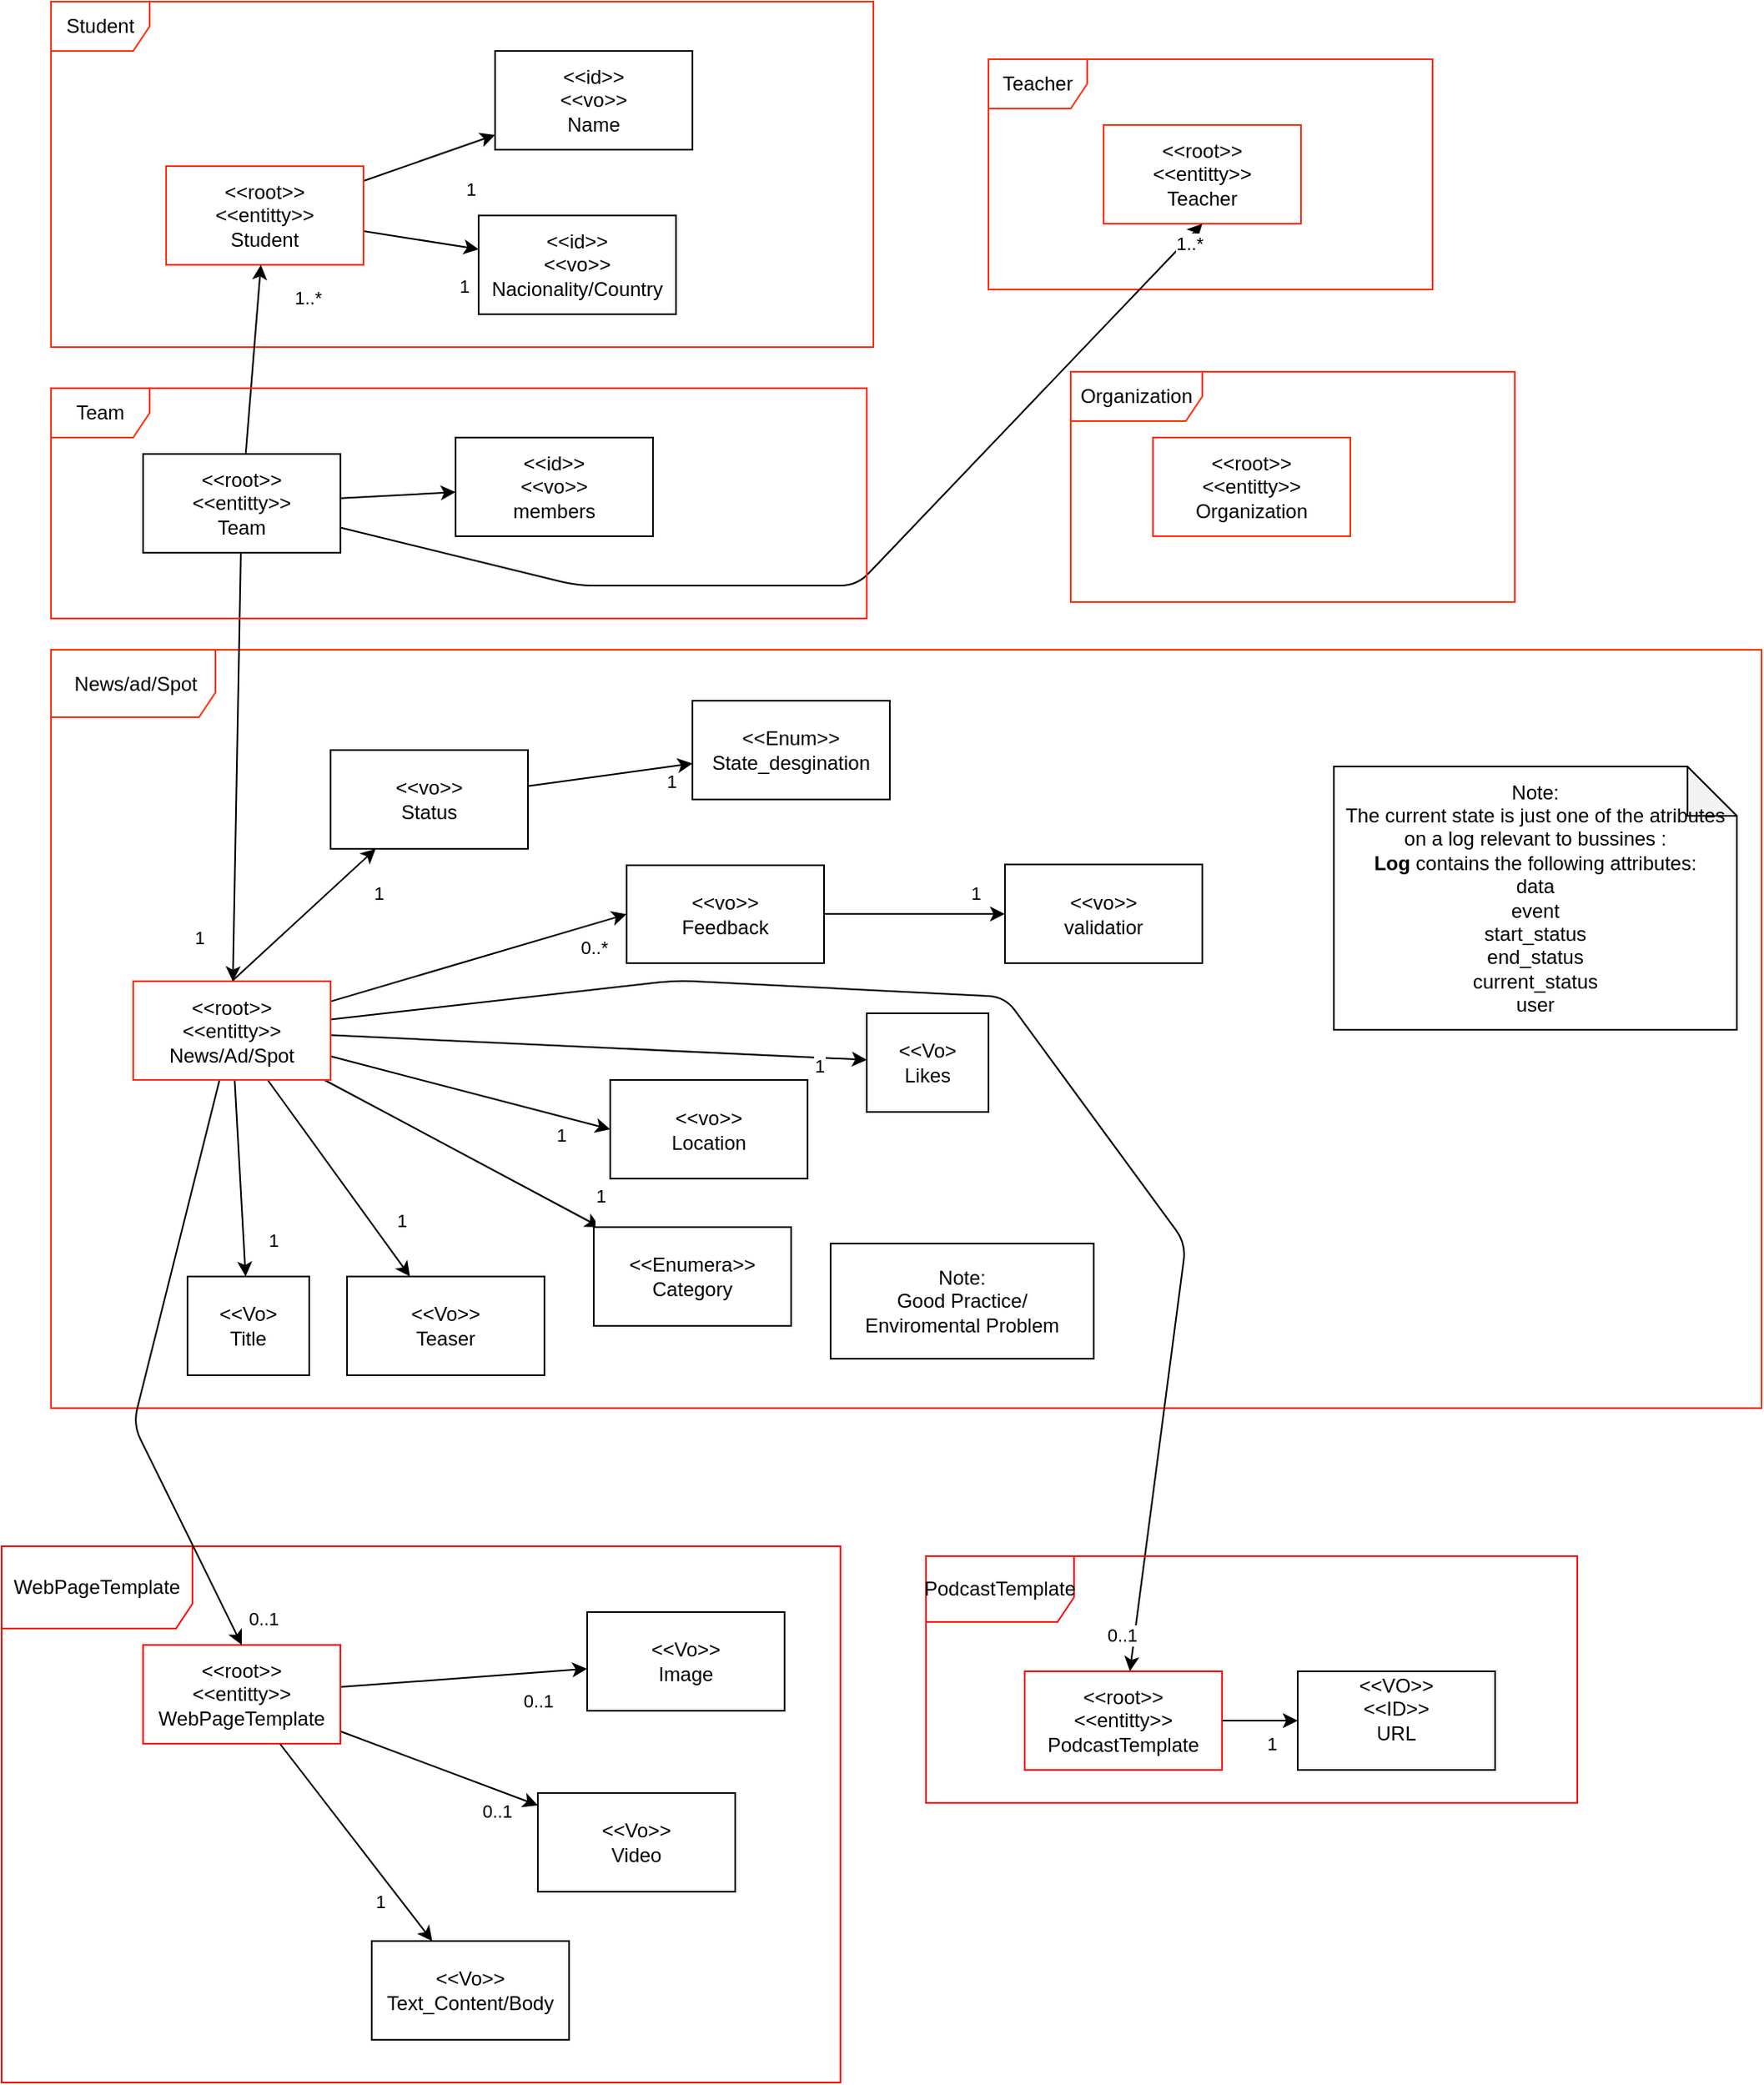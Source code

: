 <mxfile>
    <diagram id="D3sRz6WudV78egM3DdaS" name="Page-1">
        <mxGraphModel dx="751" dy="875" grid="1" gridSize="10" guides="1" tooltips="1" connect="1" arrows="1" fold="1" page="1" pageScale="1" pageWidth="827" pageHeight="1169" background="#ffffff" math="0" shadow="0">
            <root>
                <mxCell id="0"/>
                <mxCell id="1" parent="0"/>
                <mxCell id="30" value="" style="edgeStyle=none;html=1;" parent="1" source="31" target="29" edge="1">
                    <mxGeometry relative="1" as="geometry">
                        <mxPoint x="210" y="1341.0" as="sourcePoint"/>
                    </mxGeometry>
                </mxCell>
                <mxCell id="99" value="1" style="edgeLabel;html=1;align=center;verticalAlign=middle;resizable=0;points=[];" parent="30" vertex="1" connectable="0">
                    <mxGeometry x="0.651" y="-3" relative="1" as="geometry">
                        <mxPoint x="4" y="5" as="offset"/>
                    </mxGeometry>
                </mxCell>
                <mxCell id="32" value="" style="edgeStyle=none;html=1;exitX=0.5;exitY=0;exitDx=0;exitDy=0;" parent="1" source="69" target="31" edge="1">
                    <mxGeometry relative="1" as="geometry">
                        <mxPoint x="210" y="1312.636" as="sourcePoint"/>
                    </mxGeometry>
                </mxCell>
                <mxCell id="33" value="1" style="edgeLabel;html=1;align=center;verticalAlign=middle;resizable=0;points=[];" parent="32" vertex="1" connectable="0">
                    <mxGeometry x="0.608" y="2" relative="1" as="geometry">
                        <mxPoint x="20" y="12" as="offset"/>
                    </mxGeometry>
                </mxCell>
                <mxCell id="29" value="&lt;div&gt;&amp;lt;&amp;lt;Enum&amp;gt;&amp;gt;&lt;/div&gt;State_desgination" style="whiteSpace=wrap;html=1;rounded=0;" parent="1" vertex="1">
                    <mxGeometry x="450" y="1240" width="120" height="60" as="geometry"/>
                </mxCell>
                <mxCell id="187" value="1" style="edgeStyle=none;html=1;" parent="1" source="192" target="191" edge="1">
                    <mxGeometry x="0.676" y="13" relative="1" as="geometry">
                        <mxPoint x="420" y="1250" as="targetPoint"/>
                        <mxPoint as="offset"/>
                    </mxGeometry>
                </mxCell>
                <mxCell id="190" value="" style="edgeStyle=none;html=1;entryX=0;entryY=0.5;entryDx=0;entryDy=0;" parent="1" source="69" target="192" edge="1">
                    <mxGeometry relative="1" as="geometry">
                        <mxPoint x="380" y="1293.75" as="targetPoint"/>
                    </mxGeometry>
                </mxCell>
                <mxCell id="239" value="0..*" style="edgeLabel;html=1;align=center;verticalAlign=middle;resizable=0;points=[];" vertex="1" connectable="0" parent="190">
                    <mxGeometry x="0.876" y="-3" relative="1" as="geometry">
                        <mxPoint x="-10" y="14" as="offset"/>
                    </mxGeometry>
                </mxCell>
                <mxCell id="31" value="&amp;lt;&amp;lt;vo&amp;gt;&amp;gt;&lt;div&gt;Status&lt;/div&gt;" style="whiteSpace=wrap;html=1;rounded=0;" parent="1" vertex="1">
                    <mxGeometry x="230" y="1270" width="120" height="60" as="geometry"/>
                </mxCell>
                <mxCell id="54" value="" style="edgeStyle=none;html=1;" parent="1" source="47" target="53" edge="1">
                    <mxGeometry relative="1" as="geometry"/>
                </mxCell>
                <mxCell id="130" value="1" style="edgeLabel;html=1;align=center;verticalAlign=middle;resizable=0;points=[];" parent="54" vertex="1" connectable="0">
                    <mxGeometry x="0.404" y="-5" relative="1" as="geometry">
                        <mxPoint x="-1" y="8" as="offset"/>
                    </mxGeometry>
                </mxCell>
                <mxCell id="56" value="" style="edgeStyle=none;html=1;" parent="1" source="47" target="55" edge="1">
                    <mxGeometry relative="1" as="geometry"/>
                </mxCell>
                <mxCell id="108" value="0..1" style="edgeLabel;html=1;align=center;verticalAlign=middle;resizable=0;points=[];" parent="56" vertex="1" connectable="0">
                    <mxGeometry x="0.601" relative="1" as="geometry">
                        <mxPoint y="17" as="offset"/>
                    </mxGeometry>
                </mxCell>
                <mxCell id="61" value="" style="edgeStyle=none;html=1;" parent="1" source="47" target="60" edge="1">
                    <mxGeometry relative="1" as="geometry"/>
                </mxCell>
                <mxCell id="103" value="0..1" style="edgeLabel;html=1;align=center;verticalAlign=middle;resizable=0;points=[];" parent="61" vertex="1" connectable="0">
                    <mxGeometry x="0.711" y="-1" relative="1" as="geometry">
                        <mxPoint x="-7" y="9" as="offset"/>
                    </mxGeometry>
                </mxCell>
                <mxCell id="47" value="&amp;lt;&amp;lt;root&amp;gt;&amp;gt;&lt;div&gt;&amp;lt;&amp;lt;entitty&amp;gt;&amp;gt;&lt;/div&gt;&lt;div&gt;WebPageTemplate&lt;/div&gt;" style="rounded=0;whiteSpace=wrap;html=1;strokeColor=light-dark(#fb0404, #ededed);" parent="1" vertex="1">
                    <mxGeometry x="116" y="1814" width="120" height="60" as="geometry"/>
                </mxCell>
                <mxCell id="53" value="&amp;lt;&amp;lt;Vo&amp;gt;&amp;gt;&lt;div&gt;Text_Content/Body&lt;/div&gt;" style="whiteSpace=wrap;html=1;rounded=0;" parent="1" vertex="1">
                    <mxGeometry x="255" y="1994" width="120" height="60" as="geometry"/>
                </mxCell>
                <mxCell id="55" value="&amp;lt;&amp;lt;Vo&amp;gt;&amp;gt;&lt;div&gt;Image&lt;/div&gt;" style="whiteSpace=wrap;html=1;rounded=0;" parent="1" vertex="1">
                    <mxGeometry x="386" y="1794" width="120" height="60" as="geometry"/>
                </mxCell>
                <mxCell id="58" value="WebPageTemplate" style="shape=umlFrame;whiteSpace=wrap;html=1;pointerEvents=0;strokeColor=light-dark(#ff0a0a, #ededed);width=116;height=50;" parent="1" vertex="1">
                    <mxGeometry x="30" y="1754" width="510" height="326" as="geometry"/>
                </mxCell>
                <mxCell id="59" value="Student" style="shape=umlFrame;whiteSpace=wrap;html=1;pointerEvents=0;strokeColor=#FF300D;" parent="1" vertex="1">
                    <mxGeometry x="60" y="815" width="500" height="210" as="geometry"/>
                </mxCell>
                <mxCell id="60" value="&amp;lt;&amp;lt;Vo&amp;gt;&amp;gt;&lt;div&gt;Video&lt;/div&gt;" style="whiteSpace=wrap;html=1;strokeColor=light-dark(#000000,#EDEDED);rounded=0;" parent="1" vertex="1">
                    <mxGeometry x="356" y="1904" width="120" height="60" as="geometry"/>
                </mxCell>
                <mxCell id="65" value="Note: &lt;br&gt;The current state is just one of the atributes on a log relevant to bussines :&lt;br&gt;&lt;b&gt;Log&lt;/b&gt; contains the following attributes:&lt;div&gt;data&lt;/div&gt;&lt;div&gt;event&lt;/div&gt;&lt;div&gt;start_status&lt;/div&gt;&lt;div&gt;end_status&lt;/div&gt;&lt;div&gt;current_status&lt;/div&gt;&lt;div&gt;user&lt;/div&gt;" style="shape=note;whiteSpace=wrap;html=1;backgroundOutline=1;darkOpacity=0.05;" parent="1" vertex="1">
                    <mxGeometry x="840" y="1280" width="245" height="160" as="geometry"/>
                </mxCell>
                <mxCell id="67" value="&amp;nbsp;News/ad/Spot" style="shape=umlFrame;whiteSpace=wrap;html=1;pointerEvents=0;strokeColor=#FF300D;width=100;height=41;" parent="1" vertex="1">
                    <mxGeometry x="60" y="1209" width="1040" height="461" as="geometry"/>
                </mxCell>
                <mxCell id="181" style="edgeStyle=none;html=1;entryX=0.5;entryY=0;entryDx=0;entryDy=0;" parent="1" source="69" target="47" edge="1">
                    <mxGeometry relative="1" as="geometry">
                        <mxPoint x="141.616" y="1480" as="sourcePoint"/>
                        <mxPoint x="200" y="1770" as="targetPoint"/>
                        <Array as="points">
                            <mxPoint x="110" y="1680"/>
                        </Array>
                    </mxGeometry>
                </mxCell>
                <mxCell id="182" value="0..1" style="edgeLabel;html=1;align=center;verticalAlign=middle;resizable=0;points=[];" parent="181" vertex="1" connectable="0">
                    <mxGeometry x="0.766" y="-1" relative="1" as="geometry">
                        <mxPoint x="33" y="22" as="offset"/>
                    </mxGeometry>
                </mxCell>
                <mxCell id="183" style="edgeStyle=none;html=1;" parent="1" source="69" target="94" edge="1">
                    <mxGeometry relative="1" as="geometry">
                        <Array as="points">
                            <mxPoint x="440" y="1410"/>
                            <mxPoint x="640" y="1420"/>
                            <mxPoint x="750" y="1570"/>
                        </Array>
                    </mxGeometry>
                </mxCell>
                <mxCell id="185" value="0..1" style="edgeLabel;html=1;align=center;verticalAlign=middle;resizable=0;points=[];" parent="183" vertex="1" connectable="0">
                    <mxGeometry x="0.915" y="-2" relative="1" as="geometry">
                        <mxPoint x="-8" y="14" as="offset"/>
                    </mxGeometry>
                </mxCell>
                <mxCell id="209" value="1&lt;div&gt;&lt;br&gt;&lt;/div&gt;" style="edgeStyle=none;html=1;" edge="1" parent="1" source="69" target="208">
                    <mxGeometry x="0.941" y="11" relative="1" as="geometry">
                        <mxPoint as="offset"/>
                    </mxGeometry>
                </mxCell>
                <mxCell id="223" value="1" style="edgeStyle=none;html=1;" edge="1" parent="1" source="69" target="222">
                    <mxGeometry x="0.589" y="16" relative="1" as="geometry">
                        <mxPoint as="offset"/>
                    </mxGeometry>
                </mxCell>
                <mxCell id="224" style="edgeStyle=none;html=1;" edge="1" parent="1" source="69" target="221">
                    <mxGeometry relative="1" as="geometry"/>
                </mxCell>
                <mxCell id="225" value="1" style="edgeLabel;html=1;align=center;verticalAlign=middle;resizable=0;points=[];" vertex="1" connectable="0" parent="224">
                    <mxGeometry x="0.371" y="-2" relative="1" as="geometry">
                        <mxPoint x="21" y="15" as="offset"/>
                    </mxGeometry>
                </mxCell>
                <mxCell id="235" style="edgeStyle=none;html=1;entryX=0;entryY=0.5;entryDx=0;entryDy=0;" edge="1" parent="1" source="69" target="234">
                    <mxGeometry relative="1" as="geometry"/>
                </mxCell>
                <mxCell id="236" value="1" style="edgeLabel;html=1;align=center;verticalAlign=middle;resizable=0;points=[];" vertex="1" connectable="0" parent="235">
                    <mxGeometry x="0.664" y="-1" relative="1" as="geometry">
                        <mxPoint x="-1" y="10" as="offset"/>
                    </mxGeometry>
                </mxCell>
                <mxCell id="243" style="edgeStyle=none;html=1;" edge="1" parent="1" source="69" target="242">
                    <mxGeometry relative="1" as="geometry"/>
                </mxCell>
                <mxCell id="244" value="1" style="edgeLabel;html=1;align=center;verticalAlign=middle;resizable=0;points=[];" vertex="1" connectable="0" parent="243">
                    <mxGeometry x="0.818" y="-5" relative="1" as="geometry">
                        <mxPoint x="1" as="offset"/>
                    </mxGeometry>
                </mxCell>
                <mxCell id="69" value="&amp;lt;&amp;lt;root&amp;gt;&amp;gt;&lt;div&gt;&amp;lt;&amp;lt;entitty&amp;gt;&amp;gt;&lt;/div&gt;&lt;div&gt;News/Ad/Spot&lt;/div&gt;" style="rounded=0;whiteSpace=wrap;html=1;strokeColor=#FF300D;" parent="1" vertex="1">
                    <mxGeometry x="110" y="1410.5" width="120" height="60" as="geometry"/>
                </mxCell>
                <mxCell id="211" value="" style="edgeStyle=none;html=1;" edge="1" parent="1" source="70" target="210">
                    <mxGeometry relative="1" as="geometry"/>
                </mxCell>
                <mxCell id="212" value="1" style="edgeLabel;html=1;align=center;verticalAlign=middle;resizable=0;points=[];" vertex="1" connectable="0" parent="211">
                    <mxGeometry x="0.088" y="1" relative="1" as="geometry">
                        <mxPoint x="22" y="21" as="offset"/>
                    </mxGeometry>
                </mxCell>
                <mxCell id="230" style="edgeStyle=none;html=1;" edge="1" parent="1" source="70" target="229">
                    <mxGeometry relative="1" as="geometry"/>
                </mxCell>
                <mxCell id="231" value="1&lt;div&gt;&lt;br&gt;&lt;/div&gt;" style="edgeLabel;html=1;align=center;verticalAlign=middle;resizable=0;points=[];" vertex="1" connectable="0" parent="230">
                    <mxGeometry x="0.107" y="-1" relative="1" as="geometry">
                        <mxPoint x="22" y="33" as="offset"/>
                    </mxGeometry>
                </mxCell>
                <mxCell id="70" value="&amp;lt;&amp;lt;root&amp;gt;&amp;gt;&lt;div&gt;&amp;lt;&amp;lt;entitty&amp;gt;&amp;gt;&lt;/div&gt;&lt;div&gt;Student&lt;/div&gt;" style="rounded=0;whiteSpace=wrap;html=1;strokeColor=#FF300D;" parent="1" vertex="1">
                    <mxGeometry x="130" y="915" width="120" height="60" as="geometry"/>
                </mxCell>
                <mxCell id="74" value="Teacher" style="shape=umlFrame;whiteSpace=wrap;html=1;pointerEvents=0;strokeColor=#FF300D;" parent="1" vertex="1">
                    <mxGeometry x="630" y="850" width="270" height="140" as="geometry"/>
                </mxCell>
                <mxCell id="75" value="&amp;lt;&amp;lt;root&amp;gt;&amp;gt;&lt;div&gt;&amp;lt;&amp;lt;entitty&amp;gt;&amp;gt;&lt;/div&gt;&lt;div&gt;Teacher&lt;/div&gt;" style="rounded=0;whiteSpace=wrap;html=1;strokeColor=#FF300D;" parent="1" vertex="1">
                    <mxGeometry x="700" y="890" width="120" height="60" as="geometry"/>
                </mxCell>
                <mxCell id="115" style="edgeStyle=none;html=1;" parent="1" source="85" target="70" edge="1">
                    <mxGeometry relative="1" as="geometry"/>
                </mxCell>
                <mxCell id="118" value="1..*" style="edgeLabel;html=1;align=center;verticalAlign=middle;resizable=0;points=[];" parent="115" vertex="1" connectable="0">
                    <mxGeometry x="0.592" y="-2" relative="1" as="geometry">
                        <mxPoint x="28" y="-4" as="offset"/>
                    </mxGeometry>
                </mxCell>
                <mxCell id="116" style="edgeStyle=none;html=1;entryX=0.5;entryY=1;entryDx=0;entryDy=0;" parent="1" source="85" target="75" edge="1">
                    <mxGeometry relative="1" as="geometry">
                        <Array as="points">
                            <mxPoint x="380" y="1170"/>
                            <mxPoint x="550" y="1170"/>
                        </Array>
                    </mxGeometry>
                </mxCell>
                <mxCell id="117" value="1..*" style="edgeLabel;html=1;align=center;verticalAlign=middle;resizable=0;points=[];" parent="116" vertex="1" connectable="0">
                    <mxGeometry x="0.841" y="-2" relative="1" as="geometry">
                        <mxPoint x="24" y="-25" as="offset"/>
                    </mxGeometry>
                </mxCell>
                <mxCell id="135" style="edgeStyle=none;html=1;" parent="1" source="85" target="69" edge="1">
                    <mxGeometry relative="1" as="geometry"/>
                </mxCell>
                <mxCell id="136" value="1" style="edgeLabel;html=1;align=center;verticalAlign=middle;resizable=0;points=[];" parent="135" vertex="1" connectable="0">
                    <mxGeometry x="0.668" relative="1" as="geometry">
                        <mxPoint x="-22" y="16" as="offset"/>
                    </mxGeometry>
                </mxCell>
                <mxCell id="248" style="edgeStyle=none;html=1;" edge="1" parent="1" source="85" target="247">
                    <mxGeometry relative="1" as="geometry"/>
                </mxCell>
                <mxCell id="85" value="&lt;span style=&quot;color: rgb(0, 0, 0);&quot;&gt;&amp;lt;&amp;lt;root&amp;gt;&amp;gt;&lt;/span&gt;&lt;div style=&quot;scrollbar-color: light-dark(#e2e2e2, #4b4b4b)&lt;br/&gt;&#x9;&#x9;&#x9;&#x9;&#x9;light-dark(#fbfbfb, var(--dark-panel-color));&quot;&gt;&amp;lt;&amp;lt;entitty&amp;gt;&amp;gt;&lt;/div&gt;&lt;div style=&quot;scrollbar-color: light-dark(#e2e2e2, #4b4b4b)&lt;br/&gt;&#x9;&#x9;&#x9;&#x9;&#x9;light-dark(#fbfbfb, var(--dark-panel-color));&quot;&gt;Team&lt;/div&gt;" style="whiteSpace=wrap;html=1;rounded=0;" parent="1" vertex="1">
                    <mxGeometry x="116" y="1090" width="120" height="60" as="geometry"/>
                </mxCell>
                <mxCell id="93" value="PodcastTemplate" style="shape=umlFrame;whiteSpace=wrap;html=1;pointerEvents=0;strokeColor=light-dark(#ff0a0a, #ededed);width=90;height=40;" parent="1" vertex="1">
                    <mxGeometry x="592" y="1760" width="396" height="150" as="geometry"/>
                </mxCell>
                <mxCell id="163" style="edgeStyle=none;html=1;" parent="1" source="94" target="162" edge="1">
                    <mxGeometry relative="1" as="geometry"/>
                </mxCell>
                <mxCell id="170" value="1" style="edgeLabel;html=1;align=center;verticalAlign=middle;resizable=0;points=[];" parent="163" vertex="1" connectable="0">
                    <mxGeometry x="0.53" y="-2" relative="1" as="geometry">
                        <mxPoint x="-5" y="12" as="offset"/>
                    </mxGeometry>
                </mxCell>
                <mxCell id="94" value="&amp;lt;&amp;lt;root&amp;gt;&amp;gt;&lt;div&gt;&amp;lt;&amp;lt;entitty&amp;gt;&amp;gt;&lt;/div&gt;&lt;div&gt;PodcastTemplate&lt;/div&gt;" style="rounded=0;whiteSpace=wrap;html=1;strokeColor=light-dark(#fb0404, #ededed);" parent="1" vertex="1">
                    <mxGeometry x="652" y="1830" width="120" height="60" as="geometry"/>
                </mxCell>
                <mxCell id="162" value="&amp;lt;&amp;lt;VO&amp;gt;&amp;gt;&lt;div&gt;&amp;lt;&amp;lt;ID&amp;gt;&amp;gt;&lt;/div&gt;&lt;div&gt;URL&lt;/div&gt;&lt;div&gt;&lt;br&gt;&lt;/div&gt;" style="whiteSpace=wrap;html=1;rounded=0;" parent="1" vertex="1">
                    <mxGeometry x="818" y="1830" width="120" height="60" as="geometry"/>
                </mxCell>
                <mxCell id="191" value="&amp;lt;&amp;lt;vo&amp;gt;&amp;gt;&lt;div&gt;validatior&lt;/div&gt;" style="whiteSpace=wrap;html=1;rounded=0;" parent="1" vertex="1">
                    <mxGeometry x="640" y="1339.5" width="120" height="60" as="geometry"/>
                </mxCell>
                <mxCell id="192" value="&amp;lt;&amp;lt;vo&amp;gt;&amp;gt;&lt;div&gt;Feedback&lt;/div&gt;" style="whiteSpace=wrap;html=1;rounded=0;" parent="1" vertex="1">
                    <mxGeometry x="410" y="1340" width="120" height="59.5" as="geometry"/>
                </mxCell>
                <mxCell id="202" value="Team" style="shape=umlFrame;whiteSpace=wrap;html=1;pointerEvents=0;strokeColor=#FF300D;" parent="1" vertex="1">
                    <mxGeometry x="60" y="1050" width="496" height="140" as="geometry"/>
                </mxCell>
                <mxCell id="208" value="&amp;lt;&amp;lt;Enumera&amp;gt;&amp;gt;&lt;div&gt;Category&lt;/div&gt;" style="whiteSpace=wrap;html=1;strokeColor=light-dark(#000000,#EDEDED);rounded=0;" vertex="1" parent="1">
                    <mxGeometry x="390" y="1560" width="120" height="60" as="geometry"/>
                </mxCell>
                <mxCell id="210" value="&amp;lt;&amp;lt;id&amp;gt;&amp;gt;&lt;div&gt;&lt;span style=&quot;background-color: transparent;&quot;&gt;&amp;lt;&amp;lt;vo&amp;gt;&amp;gt;&lt;/span&gt;&lt;/div&gt;&lt;div&gt;Name&lt;/div&gt;" style="rounded=0;whiteSpace=wrap;html=1;strokeColor=#000000;" vertex="1" parent="1">
                    <mxGeometry x="330" y="845" width="120" height="60" as="geometry"/>
                </mxCell>
                <mxCell id="217" value="Organization" style="shape=umlFrame;whiteSpace=wrap;html=1;pointerEvents=0;strokeColor=#FF300D;width=80;height=30;" vertex="1" parent="1">
                    <mxGeometry x="680" y="1040" width="270" height="140" as="geometry"/>
                </mxCell>
                <mxCell id="218" value="&amp;lt;&amp;lt;root&amp;gt;&amp;gt;&lt;div&gt;&amp;lt;&amp;lt;entitty&amp;gt;&amp;gt;&lt;/div&gt;&lt;div&gt;Organization&lt;/div&gt;" style="rounded=0;whiteSpace=wrap;html=1;strokeColor=#FF300D;" vertex="1" parent="1">
                    <mxGeometry x="730" y="1080" width="120" height="60" as="geometry"/>
                </mxCell>
                <mxCell id="221" value="&amp;lt;&amp;lt;Vo&amp;gt;&lt;div&gt;Title&lt;/div&gt;" style="whiteSpace=wrap;html=1;strokeColor=light-dark(#000000,#EDEDED);rounded=0;" vertex="1" parent="1">
                    <mxGeometry x="143" y="1590" width="74" height="60" as="geometry"/>
                </mxCell>
                <mxCell id="222" value="&amp;lt;&amp;lt;Vo&amp;gt;&amp;gt;&lt;div&gt;Teaser&lt;/div&gt;" style="whiteSpace=wrap;html=1;strokeColor=light-dark(#000000,#EDEDED);rounded=0;" vertex="1" parent="1">
                    <mxGeometry x="240" y="1590" width="120" height="60" as="geometry"/>
                </mxCell>
                <mxCell id="228" value="Note:&lt;div&gt;&lt;span style=&quot;color: rgb(0, 0, 0);&quot;&gt;Good Practice/&lt;/span&gt;&lt;div&gt;&lt;span style=&quot;background-color: transparent;&quot;&gt;Enviromental Problem&lt;/span&gt;&lt;/div&gt;&lt;/div&gt;" style="shape=note;whiteSpace=wrap;html=1;backgroundOutline=1;darkOpacity=0.05;size=0;" vertex="1" parent="1">
                    <mxGeometry x="534" y="1570" width="160" height="70" as="geometry"/>
                </mxCell>
                <mxCell id="229" value="&amp;lt;&amp;lt;id&amp;gt;&amp;gt;&lt;div&gt;&lt;span style=&quot;background-color: transparent;&quot;&gt;&amp;lt;&amp;lt;vo&amp;gt;&amp;gt;&lt;/span&gt;&lt;/div&gt;&lt;div&gt;Nacionality/Country&lt;/div&gt;" style="rounded=0;whiteSpace=wrap;html=1;strokeColor=#000000;" vertex="1" parent="1">
                    <mxGeometry x="320" y="945" width="120" height="60" as="geometry"/>
                </mxCell>
                <mxCell id="234" value="&lt;div&gt;&amp;lt;&amp;lt;vo&amp;gt;&amp;gt;&lt;/div&gt;&lt;div&gt;Location&lt;/div&gt;" style="whiteSpace=wrap;html=1;rounded=0;" vertex="1" parent="1">
                    <mxGeometry x="400" y="1470.5" width="120" height="60" as="geometry"/>
                </mxCell>
                <mxCell id="242" value="&amp;lt;&amp;lt;Vo&amp;gt;&lt;div&gt;Likes&lt;/div&gt;" style="whiteSpace=wrap;html=1;strokeColor=light-dark(#000000,#EDEDED);rounded=0;" vertex="1" parent="1">
                    <mxGeometry x="556" y="1430" width="74" height="60" as="geometry"/>
                </mxCell>
                <mxCell id="247" value="&amp;lt;&amp;lt;id&amp;gt;&amp;gt;&lt;div&gt;&lt;span style=&quot;background-color: transparent;&quot;&gt;&amp;lt;&amp;lt;vo&amp;gt;&amp;gt;&lt;/span&gt;&lt;/div&gt;&lt;div&gt;members&lt;/div&gt;" style="rounded=0;whiteSpace=wrap;html=1;strokeColor=#000000;" vertex="1" parent="1">
                    <mxGeometry x="306" y="1080" width="120" height="60" as="geometry"/>
                </mxCell>
            </root>
        </mxGraphModel>
    </diagram>
</mxfile>